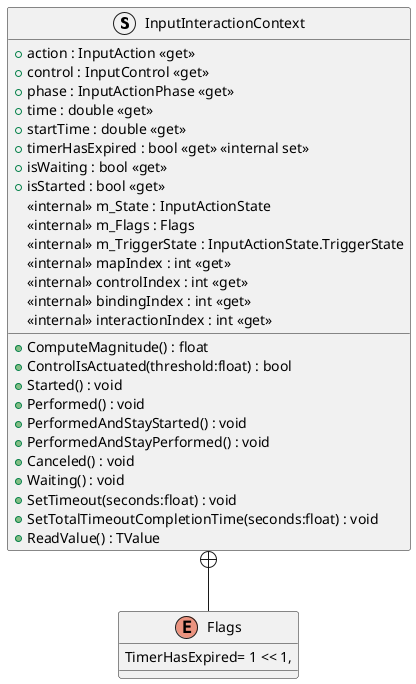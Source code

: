 @startuml
struct InputInteractionContext {
    + action : InputAction <<get>>
    + control : InputControl <<get>>
    + phase : InputActionPhase <<get>>
    + time : double <<get>>
    + startTime : double <<get>>
    + timerHasExpired : bool <<get>> <<internal set>>
    + isWaiting : bool <<get>>
    + isStarted : bool <<get>>
    + ComputeMagnitude() : float
    + ControlIsActuated(threshold:float) : bool
    + Started() : void
    + Performed() : void
    + PerformedAndStayStarted() : void
    + PerformedAndStayPerformed() : void
    + Canceled() : void
    + Waiting() : void
    + SetTimeout(seconds:float) : void
    + SetTotalTimeoutCompletionTime(seconds:float) : void
    + ReadValue() : TValue
    <<internal>> m_State : InputActionState
    <<internal>> m_Flags : Flags
    <<internal>> m_TriggerState : InputActionState.TriggerState
    <<internal>> mapIndex : int <<get>>
    <<internal>> controlIndex : int <<get>>
    <<internal>> bindingIndex : int <<get>>
    <<internal>> interactionIndex : int <<get>>
}
enum Flags {
    TimerHasExpired= 1 << 1,
}
InputInteractionContext +-- Flags
@enduml
